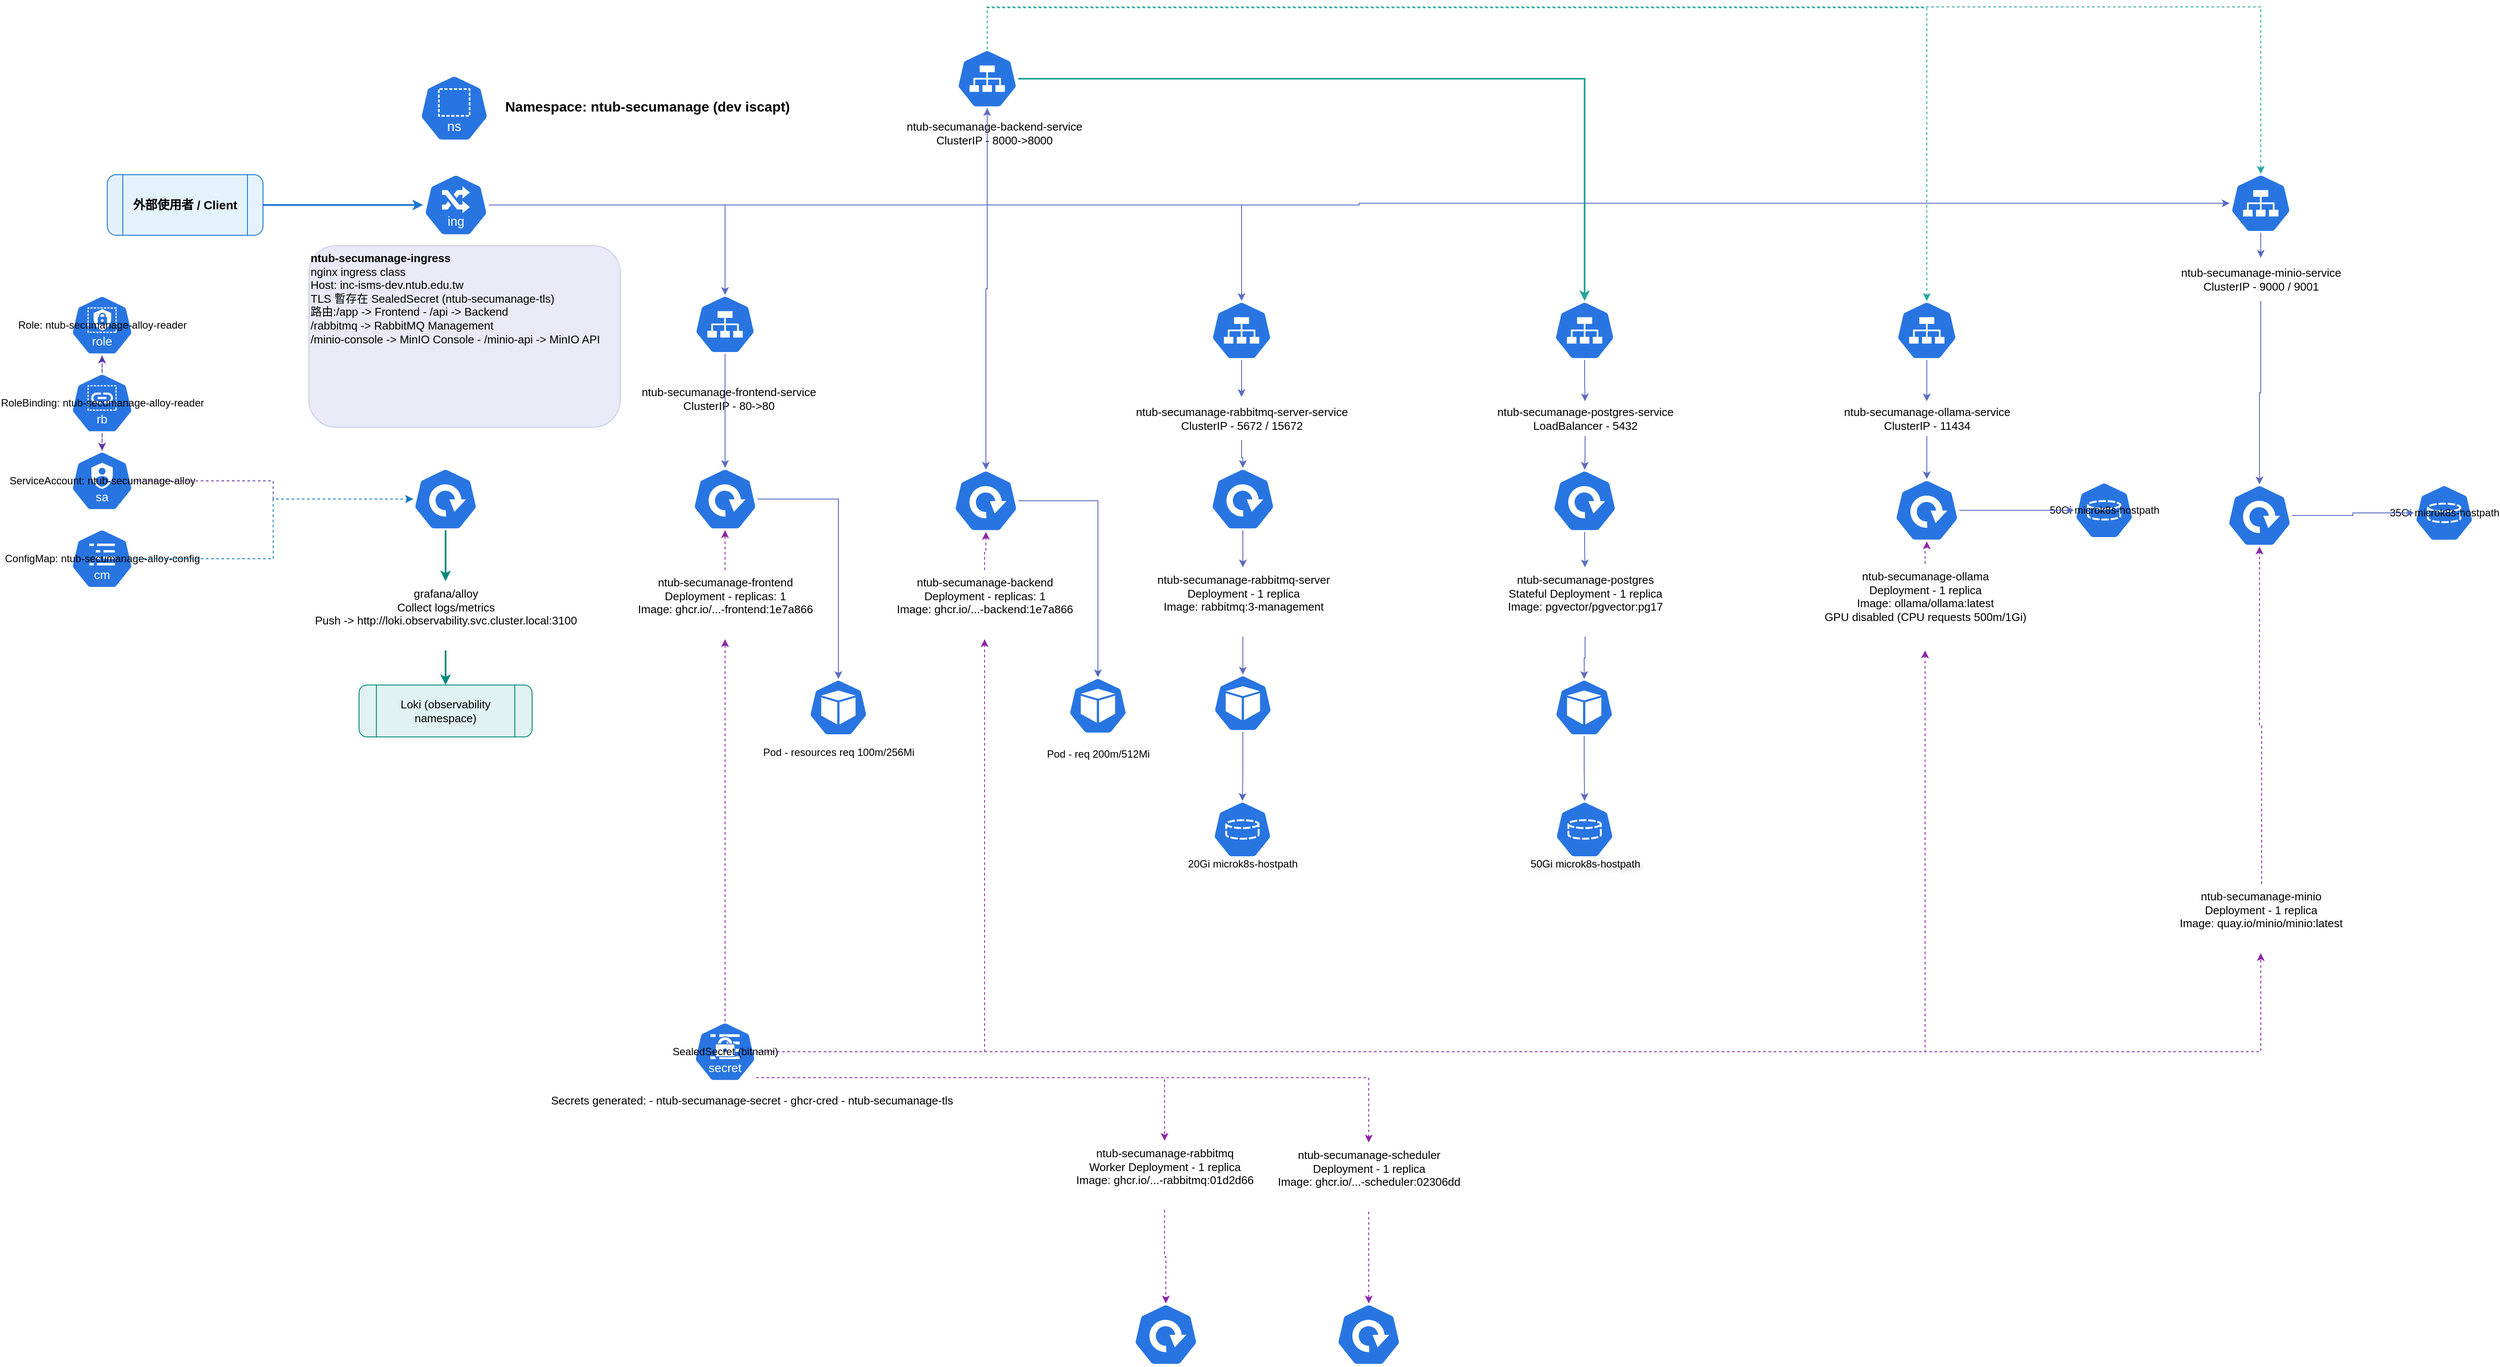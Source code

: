 <mxfile>
    <diagram id="dev-iscapt" name="dev-iscapt">
        <mxGraphModel dx="5156" dy="1808" grid="0" gridSize="10" guides="1" tooltips="1" connect="1" arrows="1" fold="1" page="1" pageScale="1" pageWidth="2200" pageHeight="1400" math="0" shadow="0">
            <root>
                <mxCell id="0"/>
                <mxCell id="1" parent="0"/>
                <mxCell id="ns-icon" value="" style="aspect=fixed;sketch=0;html=1;dashed=0;whitespace=wrap;fillColor=#2875E2;strokeColor=#ffffff;points=[[0.005,0.63,0],[0.1,0.2,0],[0.9,0.2,0],[0.5,0,0],[0.995,0.63,0],[0.72,0.99,0],[0.5,1,0],[0.28,0.99,0]];shape=mxgraph.kubernetes.icon2;kubernetesLabel=1;prIcon=ns" parent="1" vertex="1">
                    <mxGeometry x="163" y="105" width="80" height="78" as="geometry"/>
                </mxCell>
                <mxCell id="ns-label" value="Namespace: ntub-secumanage (dev iscapt)" style="text;html=1;align=left;verticalAlign=middle;resizable=0;points=[];autosize=1;strokeColor=none;fillColor=none;fontStyle=1;fontSize=16;" parent="1" vertex="1">
                    <mxGeometry x="260" y="127" width="360" height="30" as="geometry"/>
                </mxCell>
                <mxCell id="internet" value="外部使用者 / Client" style="shape=process;whiteSpace=wrap;html=1;rounded=1;strokeColor=#1976D2;fillColor=#E3F2FD;fontSize=14;fontStyle=1;" parent="1" vertex="1">
                    <mxGeometry x="-198" y="221" width="180" height="70" as="geometry"/>
                </mxCell>
                <mxCell id="ingress-icon" value="" style="aspect=fixed;sketch=0;html=1;dashed=0;whitespace=wrap;fillColor=#2875E2;strokeColor=#ffffff;points=[[0.005,0.63,0],[0.1,0.2,0],[0.9,0.2,0],[0.5,0,0],[0.995,0.63,0],[0.72,0.99,0],[0.5,1,0],[0.28,0.99,0]];shape=mxgraph.kubernetes.icon2;kubernetesLabel=1;prIcon=ing" parent="1" vertex="1">
                    <mxGeometry x="167" y="220" width="76" height="72" as="geometry"/>
                </mxCell>
                <mxCell id="ingress-label" value="&lt;div&gt;&lt;b&gt;ntub-secumanage-ingress&lt;/b&gt;&lt;br/&gt;nginx ingress class&lt;br/&gt;Host: inc-isms-dev.ntub.edu.tw&lt;br/&gt;TLS 暫存在 SealedSecret (ntub-secumanage-tls)&lt;br/&gt;路由:/app -&gt; Frontend - /api -&gt; Backend&lt;br/&gt; /rabbitmq -&gt; RabbitMQ Management&lt;br/&gt; /minio-console -&gt; MinIO Console - /minio-api -&gt; MinIO API&lt;/div&gt;" style="text;html=1;align=left;verticalAlign=top;resizable=1;points=[];strokeColor=#C5CAE9;fillColor=#E8EAF6;fontSize=13;rounded=1;" parent="1" vertex="1">
                    <mxGeometry x="35" y="303" width="360" height="210" as="geometry"/>
                </mxCell>
                <mxCell id="edge-client-ingress" style="edgeStyle=orthogonalEdgeStyle;rounded=0;orthogonalLoop=1;jettySize=auto;html=1;strokeColor=#1976D2;strokeWidth=2;" parent="1" source="internet" target="ingress-icon" edge="1">
                    <mxGeometry relative="1" as="geometry"/>
                </mxCell>
                <mxCell id="frontend-svc" value="" style="aspect=fixed;sketch=0;html=1;dashed=0;whitespace=wrap;fillColor=#2875E2;strokeColor=#ffffff;points=[[0.005,0.63,0],[0.1,0.2,0],[0.9,0.2,0],[0.5,0,0],[0.995,0.63,0],[0.72,0.99,0],[0.5,1,0],[0.28,0.99,0]];shape=mxgraph.kubernetes.icon2;prIcon=svc" parent="1" vertex="1">
                    <mxGeometry x="480" y="360" width="72" height="68" as="geometry"/>
                </mxCell>
                <mxCell id="frontend-svc-label" value="&lt;div&gt;ntub-secumanage-frontend-service&lt;br/&gt;ClusterIP - 80-&gt;80&lt;/div&gt;" style="text;html=1;align=center;verticalAlign=middle;resizable=0;points=[];autosize=1;strokeColor=none;fillColor=none;fontSize=13;" parent="1" vertex="1">
                    <mxGeometry x="420" y="460" width="200" height="40" as="geometry"/>
                </mxCell>
                <mxCell id="frontend-deploy" value="" style="aspect=fixed;sketch=0;html=1;dashed=0;whitespace=wrap;fillColor=#2875E2;strokeColor=#ffffff;points=[[0.005,0.63,0],[0.1,0.2,0],[0.9,0.2,0],[0.5,0,0],[0.995,0.63,0],[0.72,0.99,0],[0.5,1,0],[0.28,0.99,0]];shape=mxgraph.kubernetes.icon2;prIcon=deploy" parent="1" vertex="1">
                    <mxGeometry x="478.5" y="560" width="75" height="72" as="geometry"/>
                </mxCell>
                <mxCell id="frontend-pod" value="" style="aspect=fixed;sketch=0;html=1;dashed=0;whitespace=wrap;fillColor=#2875E2;strokeColor=#ffffff;points=[[0.005,0.63,0],[0.1,0.2,0],[0.9,0.2,0],[0.5,0,0],[0.995,0.63,0],[0.72,0.99,0],[0.5,1,0],[0.28,0.99,0]];shape=mxgraph.kubernetes.icon2;prIcon=pod" parent="1" vertex="1">
                    <mxGeometry x="612" y="804" width="70" height="66" as="geometry"/>
                </mxCell>
                <mxCell id="frontend-pod-label" value="Pod - resources req 100m/256Mi" style="text;html=1;align=center;verticalAlign=top;resizable=0;points=[];autosize=1;strokeColor=none;fillColor=none;fontSize=12;" parent="1" vertex="1">
                    <mxGeometry x="542" y="875" width="210" height="30" as="geometry"/>
                </mxCell>
                <mxCell id="edge-ingress-frontend" style="edgeStyle=orthogonalEdgeStyle;rounded=0;orthogonalLoop=1;jettySize=auto;html=1;strokeColor=#5C6BC0;" parent="1" source="ingress-icon" target="frontend-svc" edge="1">
                    <mxGeometry relative="1" as="geometry"/>
                </mxCell>
                <mxCell id="edge-frontend-svc-deploy" style="edgeStyle=orthogonalEdgeStyle;rounded=0;orthogonalLoop=1;jettySize=auto;html=1;strokeColor=#5C6BC0;" parent="1" source="frontend-svc" target="frontend-deploy" edge="1">
                    <mxGeometry relative="1" as="geometry"/>
                </mxCell>
                <mxCell id="edge-frontend-deploy-pod" style="edgeStyle=orthogonalEdgeStyle;rounded=0;orthogonalLoop=1;jettySize=auto;html=1;strokeColor=#5C6BC0;" parent="1" source="frontend-deploy" target="frontend-pod" edge="1">
                    <mxGeometry relative="1" as="geometry"/>
                </mxCell>
                <mxCell id="backend-svc" value="" style="aspect=fixed;sketch=0;html=1;dashed=0;whitespace=wrap;fillColor=#2875E2;strokeColor=#ffffff;points=[[0.005,0.63,0],[0.1,0.2,0],[0.9,0.2,0],[0.5,0,0],[0.995,0.63,0],[0.72,0.99,0],[0.5,1,0],[0.28,0.99,0]];shape=mxgraph.kubernetes.icon2;prIcon=svc" parent="1" vertex="1">
                    <mxGeometry x="783" y="76" width="72" height="68" as="geometry"/>
                </mxCell>
                <mxCell id="backend-svc-label" value="&lt;div&gt;ntub-secumanage-backend-service&lt;br/&gt;ClusterIP - 8000-&gt;8000&lt;/div&gt;" style="text;html=1;align=center;verticalAlign=middle;resizable=0;points=[];autosize=1;strokeColor=none;fillColor=none;fontSize=13;" parent="1" vertex="1">
                    <mxGeometry x="722" y="153" width="210" height="40" as="geometry"/>
                </mxCell>
                <mxCell id="backend-deploy" value="" style="aspect=fixed;sketch=0;html=1;dashed=0;whitespace=wrap;fillColor=#2875E2;strokeColor=#ffffff;points=[[0.005,0.63,0],[0.1,0.2,0],[0.9,0.2,0],[0.5,0,0],[0.995,0.63,0],[0.72,0.99,0],[0.5,1,0],[0.28,0.99,0]];shape=mxgraph.kubernetes.icon2;prIcon=deploy" parent="1" vertex="1">
                    <mxGeometry x="780" y="562" width="75" height="72" as="geometry"/>
                </mxCell>
                <mxCell id="backend-pod" value="" style="aspect=fixed;sketch=0;html=1;dashed=0;whitespace=wrap;fillColor=#2875E2;strokeColor=#ffffff;points=[[0.005,0.63,0],[0.1,0.2,0],[0.9,0.2,0],[0.5,0,0],[0.995,0.63,0],[0.72,0.99,0],[0.5,1,0],[0.28,0.99,0]];shape=mxgraph.kubernetes.icon2;prIcon=pod" parent="1" vertex="1">
                    <mxGeometry x="912" y="802" width="70" height="66" as="geometry"/>
                </mxCell>
                <mxCell id="backend-pod-label" value="Pod - req 200m/512Mi" style="text;html=1;align=center;verticalAlign=top;resizable=0;points=[];autosize=1;strokeColor=none;fillColor=none;fontSize=12;" parent="1" vertex="1">
                    <mxGeometry x="842" y="877" width="210" height="30" as="geometry"/>
                </mxCell>
                <mxCell id="edge-ingress-backend" style="edgeStyle=orthogonalEdgeStyle;rounded=0;orthogonalLoop=1;jettySize=auto;html=1;strokeColor=#5C6BC0;" parent="1" source="ingress-icon" target="backend-svc" edge="1">
                    <mxGeometry relative="1" as="geometry"/>
                </mxCell>
                <mxCell id="edge-backend-svc-deploy" style="edgeStyle=orthogonalEdgeStyle;rounded=0;orthogonalLoop=1;jettySize=auto;html=1;strokeColor=#5C6BC0;" parent="1" source="backend-svc" target="backend-deploy" edge="1">
                    <mxGeometry relative="1" as="geometry"/>
                </mxCell>
                <mxCell id="edge-backend-deploy-pod" style="edgeStyle=orthogonalEdgeStyle;rounded=0;orthogonalLoop=1;jettySize=auto;html=1;strokeColor=#5C6BC0;" parent="1" source="backend-deploy" target="backend-pod" edge="1">
                    <mxGeometry relative="1" as="geometry"/>
                </mxCell>
                <mxCell id="rabbitmq-svc" value="" style="aspect=fixed;sketch=0;html=1;dashed=0;whitespace=wrap;fillColor=#2875E2;strokeColor=#ffffff;points=[[0.005,0.63,0],[0.1,0.2,0],[0.9,0.2,0],[0.5,0,0],[0.995,0.63,0],[0.72,0.99,0],[0.5,1,0],[0.28,0.99,0]];shape=mxgraph.kubernetes.icon2;prIcon=svc" parent="1" vertex="1">
                    <mxGeometry x="1077" y="367" width="72" height="68" as="geometry"/>
                </mxCell>
                <mxCell id="rabbitmq-deploy" value="" style="aspect=fixed;sketch=0;html=1;dashed=0;whitespace=wrap;fillColor=#2875E2;strokeColor=#ffffff;points=[[0.005,0.63,0],[0.1,0.2,0],[0.9,0.2,0],[0.5,0,0],[0.995,0.63,0],[0.72,0.99,0],[0.5,1,0],[0.28,0.99,0]];shape=mxgraph.kubernetes.icon2;prIcon=deploy" parent="1" vertex="1">
                    <mxGeometry x="1077" y="560" width="75" height="72" as="geometry"/>
                </mxCell>
                <mxCell id="rabbitmq-pvc" value="20Gi microk8s-hostpath" style="shape=mxgraph.kubernetes.icon2;prIcon=pvc;html=1;fillColor=#2875E2;strokeColor=#ffffff;aspect=fixed;spacingTop=80;" parent="1" vertex="1">
                    <mxGeometry x="1079" y="945" width="70" height="66" as="geometry"/>
                </mxCell>
                <mxCell id="rabbitmq-pod" value="" style="aspect=fixed;sketch=0;html=1;dashed=0;whitespace=wrap;fillColor=#2875E2;strokeColor=#ffffff;points=[[0.005,0.63,0],[0.1,0.2,0],[0.9,0.2,0],[0.5,0,0],[0.995,0.63,0],[0.72,0.99,0],[0.5,1,0],[0.28,0.99,0]];shape=mxgraph.kubernetes.icon2;prIcon=pod" parent="1" vertex="1">
                    <mxGeometry x="1079.5" y="799" width="70" height="66" as="geometry"/>
                </mxCell>
                <mxCell id="edge-ingress-rabbitmq" style="edgeStyle=orthogonalEdgeStyle;rounded=0;orthogonalLoop=1;jettySize=auto;html=1;strokeColor=#5C6BC0;" parent="1" source="ingress-icon" target="rabbitmq-svc" edge="1">
                    <mxGeometry relative="1" as="geometry"/>
                </mxCell>
                <mxCell id="edge-rabbitmq-svc-deploy" style="edgeStyle=orthogonalEdgeStyle;rounded=0;orthogonalLoop=1;jettySize=auto;html=1;strokeColor=#5C6BC0;" parent="1" source="rabbitmq-svc-label" target="rabbitmq-deploy" edge="1">
                    <mxGeometry relative="1" as="geometry"/>
                </mxCell>
                <mxCell id="edge-rabbitmq-deploy-pod" style="edgeStyle=orthogonalEdgeStyle;rounded=0;orthogonalLoop=1;jettySize=auto;html=1;strokeColor=#5C6BC0;" parent="1" source="rabbitmq-deploy-label" target="rabbitmq-pod" edge="1">
                    <mxGeometry relative="1" as="geometry"/>
                </mxCell>
                <mxCell id="edge-rabbitmq-pod-pvc" style="edgeStyle=orthogonalEdgeStyle;rounded=0;orthogonalLoop=1;jettySize=auto;html=1;strokeColor=#5C6BC0;" parent="1" source="rabbitmq-pod" target="rabbitmq-pvc" edge="1">
                    <mxGeometry relative="1" as="geometry"/>
                </mxCell>
                <mxCell id="rabbitmq-worker" value="" style="aspect=fixed;sketch=0;html=1;dashed=0;whitespace=wrap;fillColor=#2875E2;strokeColor=#ffffff;points=[[0.005,0.63,0],[0.1,0.2,0],[0.9,0.2,0],[0.5,0,0],[0.995,0.63,0],[0.72,0.99,0],[0.5,1,0],[0.28,0.99,0]];shape=mxgraph.kubernetes.icon2;prIcon=deploy" parent="1" vertex="1">
                    <mxGeometry x="988" y="1526" width="75" height="72" as="geometry"/>
                </mxCell>
                <mxCell id="scheduler" value="" style="aspect=fixed;sketch=0;html=1;dashed=0;whitespace=wrap;fillColor=#2875E2;strokeColor=#ffffff;points=[[0.005,0.63,0],[0.1,0.2,0],[0.9,0.2,0],[0.5,0,0],[0.995,0.63,0],[0.72,0.99,0],[0.5,1,0],[0.28,0.99,0]];shape=mxgraph.kubernetes.icon2;prIcon=deploy" parent="1" vertex="1">
                    <mxGeometry x="1222.5" y="1526" width="75" height="72" as="geometry"/>
                </mxCell>
                <mxCell id="postgres-svc" value="" style="aspect=fixed;sketch=0;html=1;dashed=0;whitespace=wrap;fillColor=#2875E2;strokeColor=#ffffff;points=[[0.005,0.63,0],[0.1,0.2,0],[0.9,0.2,0],[0.5,0,0],[0.995,0.63,0],[0.72,0.99,0],[0.5,1,0],[0.28,0.99,0]];shape=mxgraph.kubernetes.icon2;prIcon=svc" parent="1" vertex="1">
                    <mxGeometry x="1473.5" y="367" width="72" height="68" as="geometry"/>
                </mxCell>
                <mxCell id="postgres-deploy" value="" style="aspect=fixed;sketch=0;html=1;dashed=0;whitespace=wrap;fillColor=#2875E2;strokeColor=#ffffff;points=[[0.005,0.63,0],[0.1,0.2,0],[0.9,0.2,0],[0.5,0,0],[0.995,0.63,0],[0.72,0.99,0],[0.5,1,0],[0.28,0.99,0]];shape=mxgraph.kubernetes.icon2;prIcon=deploy" parent="1" vertex="1">
                    <mxGeometry x="1472" y="562" width="75" height="72" as="geometry"/>
                </mxCell>
                <mxCell id="postgres-pod" value="" style="aspect=fixed;sketch=0;html=1;dashed=0;whitespace=wrap;fillColor=#2875E2;strokeColor=#ffffff;points=[[0.005,0.63,0],[0.1,0.2,0],[0.9,0.2,0],[0.5,0,0],[0.995,0.63,0],[0.72,0.99,0],[0.5,1,0],[0.28,0.99,0]];shape=mxgraph.kubernetes.icon2;prIcon=pod" parent="1" vertex="1">
                    <mxGeometry x="1474" y="804" width="70" height="66" as="geometry"/>
                </mxCell>
                <mxCell id="edge-backend-postgres" style="edgeStyle=orthogonalEdgeStyle;rounded=0;orthogonalLoop=1;jettySize=auto;html=1;strokeColor=#26A69A;strokeWidth=2;" parent="1" source="backend-svc" target="postgres-svc" edge="1">
                    <mxGeometry relative="1" as="geometry"/>
                </mxCell>
                <mxCell id="edge-postgres-svc-deploy" style="edgeStyle=orthogonalEdgeStyle;rounded=0;orthogonalLoop=1;jettySize=auto;html=1;strokeColor=#5C6BC0;" parent="1" source="postgres-svc-label" target="postgres-deploy" edge="1">
                    <mxGeometry relative="1" as="geometry"/>
                </mxCell>
                <mxCell id="edge-postgres-deploy-pod" style="edgeStyle=orthogonalEdgeStyle;rounded=0;orthogonalLoop=1;jettySize=auto;html=1;strokeColor=#5C6BC0;" parent="1" source="postgres-deploy-label" target="postgres-pod" edge="1">
                    <mxGeometry relative="1" as="geometry"/>
                </mxCell>
                <mxCell id="edge-postgres-pod-pvc" style="edgeStyle=orthogonalEdgeStyle;rounded=0;orthogonalLoop=1;jettySize=auto;html=1;strokeColor=#5C6BC0;" parent="1" source="postgres-pod" target="postgres-pvc" edge="1">
                    <mxGeometry relative="1" as="geometry"/>
                </mxCell>
                <mxCell id="minio-svc" value="" style="aspect=fixed;sketch=0;html=1;dashed=0;whitespace=wrap;fillColor=#2875E2;strokeColor=#ffffff;points=[[0.005,0.63,0],[0.1,0.2,0],[0.9,0.2,0],[0.5,0,0],[0.995,0.63,0],[0.72,0.99,0],[0.5,1,0],[0.28,0.99,0]];shape=mxgraph.kubernetes.icon2;prIcon=svc" parent="1" vertex="1">
                    <mxGeometry x="2255" y="220" width="72" height="68" as="geometry"/>
                </mxCell>
                <mxCell id="minio-deploy" value="" style="aspect=fixed;sketch=0;html=1;dashed=0;whitespace=wrap;fillColor=#2875E2;strokeColor=#ffffff;points=[[0.005,0.63,0],[0.1,0.2,0],[0.9,0.2,0],[0.5,0,0],[0.995,0.63,0],[0.72,0.99,0],[0.5,1,0],[0.28,0.99,0]];shape=mxgraph.kubernetes.icon2;prIcon=deploy" parent="1" vertex="1">
                    <mxGeometry x="2252" y="579" width="75" height="72" as="geometry"/>
                </mxCell>
                <mxCell id="minio-pvc" value="35Gi microk8s-hostpath" style="shape=mxgraph.kubernetes.icon2;prIcon=pvc;html=1;fillColor=#2875E2;strokeColor=#ffffff;aspect=fixed;" parent="1" vertex="1">
                    <mxGeometry x="2468" y="579" width="70" height="66" as="geometry"/>
                </mxCell>
                <mxCell id="edge-ingress-minio" style="edgeStyle=orthogonalEdgeStyle;rounded=0;orthogonalLoop=1;jettySize=auto;html=1;strokeColor=#5C6BC0;" parent="1" source="ingress-icon" target="minio-svc" edge="1">
                    <mxGeometry relative="1" as="geometry"/>
                </mxCell>
                <mxCell id="edge-minio-svc-deploy" style="edgeStyle=orthogonalEdgeStyle;rounded=0;orthogonalLoop=1;jettySize=auto;html=1;strokeColor=#5C6BC0;" parent="1" source="minio-svc-label" target="minio-deploy" edge="1">
                    <mxGeometry relative="1" as="geometry"/>
                </mxCell>
                <mxCell id="edge-minio-deploy-pvc" style="edgeStyle=orthogonalEdgeStyle;rounded=0;orthogonalLoop=1;jettySize=auto;html=1;strokeColor=#5C6BC0;" parent="1" source="minio-deploy" target="minio-pvc" edge="1">
                    <mxGeometry relative="1" as="geometry"/>
                </mxCell>
                <mxCell id="ollama-svc" value="" style="aspect=fixed;sketch=0;html=1;dashed=0;whitespace=wrap;fillColor=#2875E2;strokeColor=#ffffff;points=[[0.005,0.63,0],[0.1,0.2,0],[0.9,0.2,0],[0.5,0,0],[0.995,0.63,0],[0.72,0.99,0],[0.5,1,0],[0.28,0.99,0]];shape=mxgraph.kubernetes.icon2;prIcon=svc" parent="1" vertex="1">
                    <mxGeometry x="1869" y="367" width="72" height="68" as="geometry"/>
                </mxCell>
                <mxCell id="ollama-deploy" value="" style="aspect=fixed;sketch=0;html=1;dashed=0;whitespace=wrap;fillColor=#2875E2;strokeColor=#ffffff;points=[[0.005,0.63,0],[0.1,0.2,0],[0.9,0.2,0],[0.5,0,0],[0.995,0.63,0],[0.72,0.99,0],[0.5,1,0],[0.28,0.99,0]];shape=mxgraph.kubernetes.icon2;prIcon=deploy" parent="1" vertex="1">
                    <mxGeometry x="1867.5" y="573" width="75" height="72" as="geometry"/>
                </mxCell>
                <mxCell id="ollama-pvc" value="50Gi microk8s-hostpath" style="shape=mxgraph.kubernetes.icon2;prIcon=pvc;html=1;fillColor=#2875E2;strokeColor=#ffffff;aspect=fixed;" parent="1" vertex="1">
                    <mxGeometry x="2075" y="576" width="70" height="66" as="geometry"/>
                </mxCell>
                <mxCell id="edge-ollama-svc-deploy" style="edgeStyle=orthogonalEdgeStyle;rounded=0;orthogonalLoop=1;jettySize=auto;html=1;strokeColor=#5C6BC0;" parent="1" source="ollama-svc-label" target="ollama-deploy" edge="1">
                    <mxGeometry relative="1" as="geometry"/>
                </mxCell>
                <mxCell id="edge-ollama-deploy-pvc" style="edgeStyle=orthogonalEdgeStyle;rounded=0;orthogonalLoop=1;jettySize=auto;html=1;strokeColor=#5C6BC0;entryX=0;entryY=0.5;entryDx=0;entryDy=0;entryPerimeter=0;" parent="1" source="ollama-deploy" target="ollama-pvc" edge="1">
                    <mxGeometry relative="1" as="geometry">
                        <mxPoint x="1831.003" y="1000" as="targetPoint"/>
                    </mxGeometry>
                </mxCell>
                <mxCell id="alloy-deploy" value="" style="aspect=fixed;sketch=0;html=1;dashed=0;whitespace=wrap;fillColor=#2875E2;strokeColor=#ffffff;points=[[0.005,0.63,0],[0.1,0.2,0],[0.9,0.2,0],[0.5,0,0],[0.995,0.63,0],[0.72,0.99,0],[0.5,1,0],[0.28,0.99,0]];shape=mxgraph.kubernetes.icon2;prIcon=deploy" parent="1" vertex="1">
                    <mxGeometry x="155.5" y="560" width="75" height="72" as="geometry"/>
                </mxCell>
                <mxCell id="loki-target" value="Loki (observability namespace)" style="shape=process;whiteSpace=wrap;html=1;rounded=1;strokeColor=#00897B;fillColor=#E0F2F1;fontSize=13;" parent="1" vertex="1">
                    <mxGeometry x="93" y="811" width="200" height="60" as="geometry"/>
                </mxCell>
                <mxCell id="edge-alloy-loki" style="edgeStyle=orthogonalEdgeStyle;rounded=0;orthogonalLoop=1;jettySize=auto;html=1;strokeColor=#00897B;strokeWidth=2;" parent="1" source="alloy-label" target="loki-target" edge="1">
                    <mxGeometry relative="1" as="geometry"/>
                </mxCell>
                <mxCell id="edge-sealed-frontend" style="edgeStyle=orthogonalEdgeStyle;rounded=0;orthogonalLoop=1;jettySize=auto;html=1;strokeColor=#8E24AA;dashed=1;" parent="1" source="frontend-deploy-label" target="frontend-deploy" edge="1">
                    <mxGeometry relative="1" as="geometry"/>
                </mxCell>
                <mxCell id="edge-sealed-backend" style="edgeStyle=orthogonalEdgeStyle;rounded=0;orthogonalLoop=1;jettySize=auto;html=1;strokeColor=#8E24AA;dashed=1;" parent="1" source="backend-deploy-label" target="backend-deploy" edge="1">
                    <mxGeometry relative="1" as="geometry"/>
                </mxCell>
                <mxCell id="edge-sealed-rabbitmq" style="edgeStyle=orthogonalEdgeStyle;rounded=0;orthogonalLoop=1;jettySize=auto;html=1;strokeColor=#8E24AA;dashed=1;" parent="1" source="rabbitmq-worker-label" target="rabbitmq-worker" edge="1">
                    <mxGeometry relative="1" as="geometry"/>
                </mxCell>
                <mxCell id="edge-sealed-scheduler" style="edgeStyle=orthogonalEdgeStyle;rounded=0;orthogonalLoop=1;jettySize=auto;html=1;strokeColor=#8E24AA;dashed=1;" parent="1" source="scheduler-label" target="scheduler" edge="1">
                    <mxGeometry relative="1" as="geometry"/>
                </mxCell>
                <mxCell id="edge-sealed-minio" style="edgeStyle=orthogonalEdgeStyle;rounded=0;orthogonalLoop=1;jettySize=auto;html=1;strokeColor=#8E24AA;dashed=1;entryX=0.5;entryY=1;entryDx=0;entryDy=0;entryPerimeter=0;" parent="1" source="minio-deploy-label" target="minio-deploy" edge="1">
                    <mxGeometry relative="1" as="geometry">
                        <mxPoint x="2136.667" y="1007" as="sourcePoint"/>
                        <Array as="points">
                            <mxPoint x="2292" y="857"/>
                            <mxPoint x="2290" y="857"/>
                        </Array>
                    </mxGeometry>
                </mxCell>
                <mxCell id="edge-sealed-ollama" style="edgeStyle=orthogonalEdgeStyle;rounded=0;orthogonalLoop=1;jettySize=auto;html=1;strokeColor=#8E24AA;dashed=1;" parent="1" source="ollama-deploy-label" target="ollama-deploy" edge="1">
                    <mxGeometry relative="1" as="geometry"/>
                </mxCell>
                <mxCell id="edge-backend-minio" style="edgeStyle=orthogonalEdgeStyle;rounded=0;orthogonalLoop=1;jettySize=auto;html=1;strokeColor=#26A69A;dashed=1;entryX=0.5;entryY=0;entryDx=0;entryDy=0;entryPerimeter=0;" parent="1" source="backend-svc" target="minio-svc" edge="1">
                    <mxGeometry relative="1" as="geometry">
                        <Array as="points">
                            <mxPoint x="819" y="27"/>
                            <mxPoint x="2291" y="27"/>
                        </Array>
                    </mxGeometry>
                </mxCell>
                <mxCell id="edge-backend-ollama" style="edgeStyle=orthogonalEdgeStyle;rounded=0;orthogonalLoop=1;jettySize=auto;html=1;strokeColor=#26A69A;dashed=1;entryX=0.5;entryY=0;entryDx=0;entryDy=0;entryPerimeter=0;exitX=0.5;exitY=0;exitDx=0;exitDy=0;exitPerimeter=0;" parent="1" source="backend-svc" target="ollama-svc" edge="1">
                    <mxGeometry relative="1" as="geometry">
                        <mxPoint x="832.001" y="75.89" as="sourcePoint"/>
                        <mxPoint x="1841.89" y="454.89" as="targetPoint"/>
                        <Array as="points">
                            <mxPoint x="819" y="28"/>
                            <mxPoint x="1905" y="28"/>
                        </Array>
                    </mxGeometry>
                </mxCell>
                <mxCell id="8" value="" style="edgeStyle=orthogonalEdgeStyle;rounded=0;orthogonalLoop=1;jettySize=auto;html=1;strokeColor=#8E24AA;dashed=1;" parent="1" source="secrets-icon" target="minio-deploy-label" edge="1">
                    <mxGeometry relative="1" as="geometry">
                        <mxPoint x="628" y="1263" as="sourcePoint"/>
                        <mxPoint x="2060" y="971" as="targetPoint"/>
                    </mxGeometry>
                </mxCell>
                <mxCell id="minio-deploy-label" value="&lt;div&gt;ntub-secumanage-minio&lt;br/&gt;Deployment - 1 replica&lt;br/&gt;Image: quay.io/minio/minio:latest&lt;/div&gt;" style="text;html=1;align=center;verticalAlign=top;resizable=0;points=[];autosize=1;strokeColor=none;fillColor=none;fontSize=13;" parent="1" vertex="1">
                    <mxGeometry x="2166" y="1041" width="250" height="80" as="geometry"/>
                </mxCell>
                <mxCell id="9" value="" style="edgeStyle=orthogonalEdgeStyle;rounded=0;orthogonalLoop=1;jettySize=auto;html=1;strokeColor=#8E24AA;dashed=1;" parent="1" source="secrets-icon" target="ollama-deploy-label" edge="1">
                    <mxGeometry relative="1" as="geometry">
                        <mxPoint x="628" y="1263" as="sourcePoint"/>
                        <mxPoint x="1643" y="971" as="targetPoint"/>
                    </mxGeometry>
                </mxCell>
                <mxCell id="ollama-deploy-label" value="&lt;div&gt;ntub-secumanage-ollama&lt;br/&gt;Deployment - 1 replica&lt;br/&gt;Image: ollama/ollama:latest&lt;br/&gt;GPU disabled (CPU requests 500m/1Gi)&lt;/div&gt;" style="text;html=1;align=center;verticalAlign=top;resizable=0;points=[];autosize=1;strokeColor=none;fillColor=none;fontSize=13;" parent="1" vertex="1">
                    <mxGeometry x="1738" y="671" width="330" height="100" as="geometry"/>
                </mxCell>
                <mxCell id="10" value="" style="edgeStyle=orthogonalEdgeStyle;rounded=0;orthogonalLoop=1;jettySize=auto;html=1;strokeColor=#8E24AA;dashed=1;" parent="1" source="secrets-icon" target="scheduler-label" edge="1">
                    <mxGeometry relative="1" as="geometry">
                        <mxPoint x="628" y="1263" as="sourcePoint"/>
                        <mxPoint x="1237" y="1052" as="targetPoint"/>
                        <Array as="points">
                            <mxPoint x="1260" y="1265"/>
                        </Array>
                    </mxGeometry>
                </mxCell>
                <mxCell id="scheduler-label" value="&lt;div&gt;ntub-secumanage-scheduler&lt;br/&gt;Deployment - 1 replica&lt;br/&gt;Image: ghcr.io/...-scheduler:02306dd&lt;/div&gt;" style="text;html=1;align=center;verticalAlign=top;resizable=0;points=[];autosize=1;strokeColor=none;fillColor=none;fontSize=13;" parent="1" vertex="1">
                    <mxGeometry x="1135" y="1340" width="250" height="80" as="geometry"/>
                </mxCell>
                <mxCell id="11" value="" style="edgeStyle=orthogonalEdgeStyle;rounded=0;orthogonalLoop=1;jettySize=auto;html=1;strokeColor=#8E24AA;dashed=1;" parent="1" source="secrets-icon" target="rabbitmq-worker-label" edge="1">
                    <mxGeometry relative="1" as="geometry">
                        <mxPoint x="628" y="1263" as="sourcePoint"/>
                        <mxPoint x="1017" y="1052" as="targetPoint"/>
                        <Array as="points">
                            <mxPoint x="1024" y="1265"/>
                        </Array>
                    </mxGeometry>
                </mxCell>
                <mxCell id="rabbitmq-worker-label" value="&lt;div&gt;ntub-secumanage-rabbitmq&lt;br/&gt;Worker Deployment - 1 replica&lt;br/&gt;Image: ghcr.io/...-rabbitmq:01d2d66&lt;/div&gt;" style="text;html=1;align=center;verticalAlign=top;resizable=0;points=[];autosize=1;strokeColor=none;fillColor=none;fontSize=13;" parent="1" vertex="1">
                    <mxGeometry x="899" y="1338" width="250" height="80" as="geometry"/>
                </mxCell>
                <mxCell id="12" value="" style="edgeStyle=orthogonalEdgeStyle;rounded=0;orthogonalLoop=1;jettySize=auto;html=1;strokeColor=#00897B;strokeWidth=2;" parent="1" source="alloy-deploy" target="alloy-label" edge="1">
                    <mxGeometry relative="1" as="geometry">
                        <mxPoint x="193" y="632" as="sourcePoint"/>
                        <mxPoint x="193" y="811" as="targetPoint"/>
                    </mxGeometry>
                </mxCell>
                <mxCell id="alloy-label" value="&lt;div&gt;grafana/alloy&lt;br/&gt;Collect logs/metrics&lt;br/&gt;Push -&gt; http://loki.observability.svc.cluster.local:3100&lt;/div&gt;" style="text;html=1;align=center;verticalAlign=top;resizable=0;points=[];autosize=1;strokeColor=none;fillColor=none;fontSize=13;" parent="1" vertex="1">
                    <mxGeometry x="73" y="691" width="240" height="80" as="geometry"/>
                </mxCell>
                <mxCell id="13" value="" style="edgeStyle=orthogonalEdgeStyle;rounded=0;orthogonalLoop=1;jettySize=auto;html=1;strokeColor=#8E24AA;dashed=1;" parent="1" source="secrets-icon" target="frontend-deploy-label" edge="1">
                    <mxGeometry relative="1" as="geometry">
                        <mxPoint x="518" y="1188" as="sourcePoint"/>
                        <mxPoint x="516" y="632" as="targetPoint"/>
                    </mxGeometry>
                </mxCell>
                <mxCell id="frontend-deploy-label" value="&lt;div&gt;ntub-secumanage-frontend&lt;br/&gt;Deployment - replicas: 1&lt;br/&gt;Image: ghcr.io/...-frontend:1e7a866&lt;/div&gt;" style="text;html=1;align=center;verticalAlign=top;resizable=0;points=[];autosize=1;strokeColor=none;fillColor=none;fontSize=13;" parent="1" vertex="1">
                    <mxGeometry x="391" y="678" width="250" height="80" as="geometry"/>
                </mxCell>
                <mxCell id="14" value="" style="edgeStyle=orthogonalEdgeStyle;rounded=0;orthogonalLoop=1;jettySize=auto;html=1;strokeColor=#8E24AA;dashed=1;" parent="1" source="secrets-icon" target="backend-deploy-label" edge="1">
                    <mxGeometry relative="1" as="geometry">
                        <mxPoint x="626" y="1265" as="sourcePoint"/>
                        <mxPoint x="817" y="634" as="targetPoint"/>
                    </mxGeometry>
                </mxCell>
                <mxCell id="backend-deploy-label" value="&lt;div&gt;ntub-secumanage-backend&lt;br/&gt;Deployment - replicas: 1&lt;br/&gt;Image: ghcr.io/...-backend:1e7a866&lt;/div&gt;" style="text;html=1;align=center;verticalAlign=top;resizable=0;points=[];autosize=1;strokeColor=none;fillColor=none;fontSize=13;" parent="1" vertex="1">
                    <mxGeometry x="691" y="678" width="250" height="80" as="geometry"/>
                </mxCell>
                <mxCell id="15" value="" style="edgeStyle=orthogonalEdgeStyle;rounded=0;orthogonalLoop=1;jettySize=auto;html=1;strokeColor=#5C6BC0;" parent="1" source="rabbitmq-deploy" target="rabbitmq-deploy-label" edge="1">
                    <mxGeometry relative="1" as="geometry">
                        <mxPoint x="1255" y="636" as="sourcePoint"/>
                        <mxPoint x="1255" y="760" as="targetPoint"/>
                    </mxGeometry>
                </mxCell>
                <mxCell id="rabbitmq-deploy-label" value="&lt;div&gt;ntub-secumanage-rabbitmq-server&lt;br/&gt;Deployment - 1 replica&lt;br/&gt;Image: rabbitmq:3-management&lt;/div&gt;" style="text;html=1;align=center;verticalAlign=top;resizable=0;points=[];autosize=1;strokeColor=none;fillColor=none;fontSize=13;" parent="1" vertex="1">
                    <mxGeometry x="989.5" y="675" width="250" height="80" as="geometry"/>
                </mxCell>
                <mxCell id="16" value="" style="edgeStyle=orthogonalEdgeStyle;rounded=0;orthogonalLoop=1;jettySize=auto;html=1;strokeColor=#5C6BC0;" parent="1" source="postgres-deploy" target="postgres-deploy-label" edge="1">
                    <mxGeometry relative="1" as="geometry">
                        <mxPoint x="1463" y="636" as="sourcePoint"/>
                        <mxPoint x="1461" y="760" as="targetPoint"/>
                    </mxGeometry>
                </mxCell>
                <mxCell id="postgres-deploy-label" value="&lt;div&gt;ntub-secumanage-postgres&lt;br/&gt;Stateful Deployment - 1 replica&lt;br/&gt;Image: pgvector/pgvector:pg17&lt;/div&gt;" style="text;html=1;align=center;verticalAlign=top;resizable=0;points=[];autosize=1;strokeColor=none;fillColor=none;fontSize=13;" parent="1" vertex="1">
                    <mxGeometry x="1385" y="675" width="250" height="80" as="geometry"/>
                </mxCell>
                <mxCell id="17" value="" style="edgeStyle=orthogonalEdgeStyle;rounded=0;orthogonalLoop=1;jettySize=auto;html=1;strokeColor=#5C6BC0;" parent="1" source="ollama-svc" target="ollama-svc-label" edge="1">
                    <mxGeometry relative="1" as="geometry">
                        <mxPoint x="1645" y="435" as="sourcePoint"/>
                        <mxPoint x="1643" y="899" as="targetPoint"/>
                    </mxGeometry>
                </mxCell>
                <mxCell id="ollama-svc-label" value="&lt;div&gt;ntub-secumanage-ollama-service&lt;br/&gt;ClusterIP - 11434&lt;/div&gt;" style="text;html=1;align=center;verticalAlign=middle;resizable=0;points=[];autosize=1;strokeColor=none;fillColor=none;fontSize=13;" parent="1" vertex="1">
                    <mxGeometry x="1785" y="483" width="240" height="40" as="geometry"/>
                </mxCell>
                <mxCell id="18" value="" style="edgeStyle=orthogonalEdgeStyle;rounded=0;orthogonalLoop=1;jettySize=auto;html=1;strokeColor=#5C6BC0;" parent="1" source="postgres-svc" target="postgres-svc-label" edge="1">
                    <mxGeometry relative="1" as="geometry">
                        <mxPoint x="1461" y="435" as="sourcePoint"/>
                        <mxPoint x="1463" y="564" as="targetPoint"/>
                    </mxGeometry>
                </mxCell>
                <mxCell id="postgres-svc-label" value="&lt;div&gt;ntub-secumanage-postgres-service&lt;br/&gt;LoadBalancer - 5432&lt;/div&gt;" style="text;html=1;align=center;verticalAlign=middle;resizable=0;points=[];autosize=1;strokeColor=none;fillColor=none;fontSize=13;" parent="1" vertex="1">
                    <mxGeometry x="1390" y="483" width="240" height="40" as="geometry"/>
                </mxCell>
                <mxCell id="20" value="" style="edgeStyle=orthogonalEdgeStyle;rounded=0;orthogonalLoop=1;jettySize=auto;html=1;strokeColor=#5C6BC0;" parent="1" source="rabbitmq-svc" target="rabbitmq-svc-label" edge="1">
                    <mxGeometry relative="1" as="geometry">
                        <mxPoint x="1149" y="412" as="sourcePoint"/>
                        <mxPoint x="1279" y="548" as="targetPoint"/>
                    </mxGeometry>
                </mxCell>
                <mxCell id="rabbitmq-svc-label" value="&lt;div&gt;ntub-secumanage-rabbitmq-server-service&lt;br/&gt;ClusterIP - 5672 / 15672&lt;/div&gt;" style="text;html=1;align=center;verticalAlign=middle;resizable=0;points=[];autosize=1;strokeColor=none;fillColor=none;fontSize=13;" parent="1" vertex="1">
                    <mxGeometry x="988" y="478" width="250" height="50" as="geometry"/>
                </mxCell>
                <mxCell id="23" value="" style="edgeStyle=orthogonalEdgeStyle;rounded=0;orthogonalLoop=1;jettySize=auto;html=1;strokeColor=#5C6BC0;" parent="1" source="minio-svc" target="minio-svc-label" edge="1">
                    <mxGeometry relative="1" as="geometry">
                        <mxPoint x="2291" y="288" as="sourcePoint"/>
                        <mxPoint x="2292" y="897" as="targetPoint"/>
                    </mxGeometry>
                </mxCell>
                <mxCell id="minio-svc-label" value="&lt;div&gt;ntub-secumanage-minio-service&lt;br/&gt;ClusterIP - 9000 / 9001&lt;/div&gt;" style="text;html=1;align=center;verticalAlign=middle;resizable=0;points=[];autosize=1;strokeColor=none;fillColor=none;fontSize=13;" parent="1" vertex="1">
                    <mxGeometry x="2171" y="317" width="240" height="50" as="geometry"/>
                </mxCell>
                <mxCell id="alloy-role" value="Role: ntub-secumanage-alloy-reader" style="shape=mxgraph.kubernetes.icon2;kubernetesLabel=1;prIcon=role;aspect=fixed;sketch=0;html=1;dashed=0;whitespace=wrap;fillColor=#2875E2;strokeColor=#ffffff;" parent="1" vertex="1">
                    <mxGeometry x="-240" y="360" width="72" height="70" as="geometry"/>
                </mxCell>
                <mxCell id="alloy-rolebinding" value="RoleBinding: ntub-secumanage-alloy-reader" style="shape=mxgraph.kubernetes.icon2;kubernetesLabel=1;prIcon=rb;aspect=fixed;sketch=0;html=1;dashed=0;whitespace=wrap;fillColor=#2875E2;strokeColor=#ffffff;" parent="1" vertex="1">
                    <mxGeometry x="-240" y="450" width="72" height="70" as="geometry"/>
                </mxCell>
                <mxCell id="alloy-serviceaccount" value="ServiceAccount: ntub-secumanage-alloy" style="shape=mxgraph.kubernetes.icon2;kubernetesLabel=1;prIcon=sa;aspect=fixed;sketch=0;html=1;dashed=0;whitespace=wrap;fillColor=#2875E2;strokeColor=#ffffff;" parent="1" vertex="1">
                    <mxGeometry x="-240" y="540" width="72" height="70" as="geometry"/>
                </mxCell>
                <mxCell id="alloy-configmap" value="ConfigMap: ntub-secumanage-alloy-config" style="shape=mxgraph.kubernetes.icon2;kubernetesLabel=1;prIcon=cm;aspect=fixed;sketch=0;html=1;dashed=0;whitespace=wrap;fillColor=#2875E2;strokeColor=#ffffff;" parent="1" vertex="1">
                    <mxGeometry x="-240" y="630" width="72" height="70" as="geometry"/>
                </mxCell>
                <mxCell id="edge-alloy-rolebinding-role" style="edgeStyle=orthogonalEdgeStyle;rounded=0;orthogonalLoop=1;jettySize=auto;html=1;strokeColor=#5E35B1;dashed=1;" parent="1" source="alloy-rolebinding" target="alloy-role" edge="1">
                    <mxGeometry relative="1" as="geometry"/>
                </mxCell>
                <mxCell id="edge-alloy-rolebinding-sa" style="edgeStyle=orthogonalEdgeStyle;rounded=0;orthogonalLoop=1;jettySize=auto;html=1;strokeColor=#5E35B1;dashed=1;" parent="1" source="alloy-rolebinding" target="alloy-serviceaccount" edge="1">
                    <mxGeometry relative="1" as="geometry"/>
                </mxCell>
                <mxCell id="edge-alloy-sa-deploy" style="edgeStyle=orthogonalEdgeStyle;rounded=0;orthogonalLoop=1;jettySize=auto;html=1;strokeColor=#5E35B1;dashed=1;" parent="1" source="alloy-serviceaccount" target="alloy-deploy" edge="1">
                    <mxGeometry relative="1" as="geometry"/>
                </mxCell>
                <mxCell id="edge-alloy-config-deploy" style="edgeStyle=orthogonalEdgeStyle;rounded=0;orthogonalLoop=1;jettySize=auto;html=1;strokeColor=#0277BD;dashed=1;" parent="1" source="alloy-configmap" target="alloy-deploy" edge="1">
                    <mxGeometry relative="1" as="geometry"/>
                </mxCell>
                <mxCell id="secrets-icon" value="SealedSecret (bitnami)" style="shape=mxgraph.kubernetes.icon2;kubernetesLabel=1;prIcon=secret;aspect=fixed;sketch=0;html=1;dashed=0;whitespace=wrap;fillColor=#2875E2;strokeColor=#ffffff;" parent="1" vertex="1">
                    <mxGeometry x="480" y="1200" width="72" height="70" as="geometry"/>
                </mxCell>
                <mxCell id="secrets-label" value="Secrets generated: - ntub-secumanage-secret - ghcr-cred - ntub-secumanage-tls" style="text;html=1;align=left;verticalAlign=top;strokeColor=none;fillColor=none;fontSize=13;" parent="1" vertex="1">
                    <mxGeometry x="313" y="1277" width="260" height="120" as="geometry"/>
                </mxCell>
                <mxCell id="postgres-pvc" value="50Gi microk8s-hostpath" style="shape=mxgraph.kubernetes.icon2;prIcon=pvc;fillColor=#2875E2;strokeColor=#ffffff;aspect=fixed;gradientColor=none;labelBackgroundColor=none;textShadow=1;html=1;spacingTop=80;spacing=0;spacingBottom=0;" parent="1" vertex="1">
                    <mxGeometry x="1474.5" y="945" width="70" height="66" as="geometry"/>
                </mxCell>
            </root>
        </mxGraphModel>
    </diagram>
</mxfile>